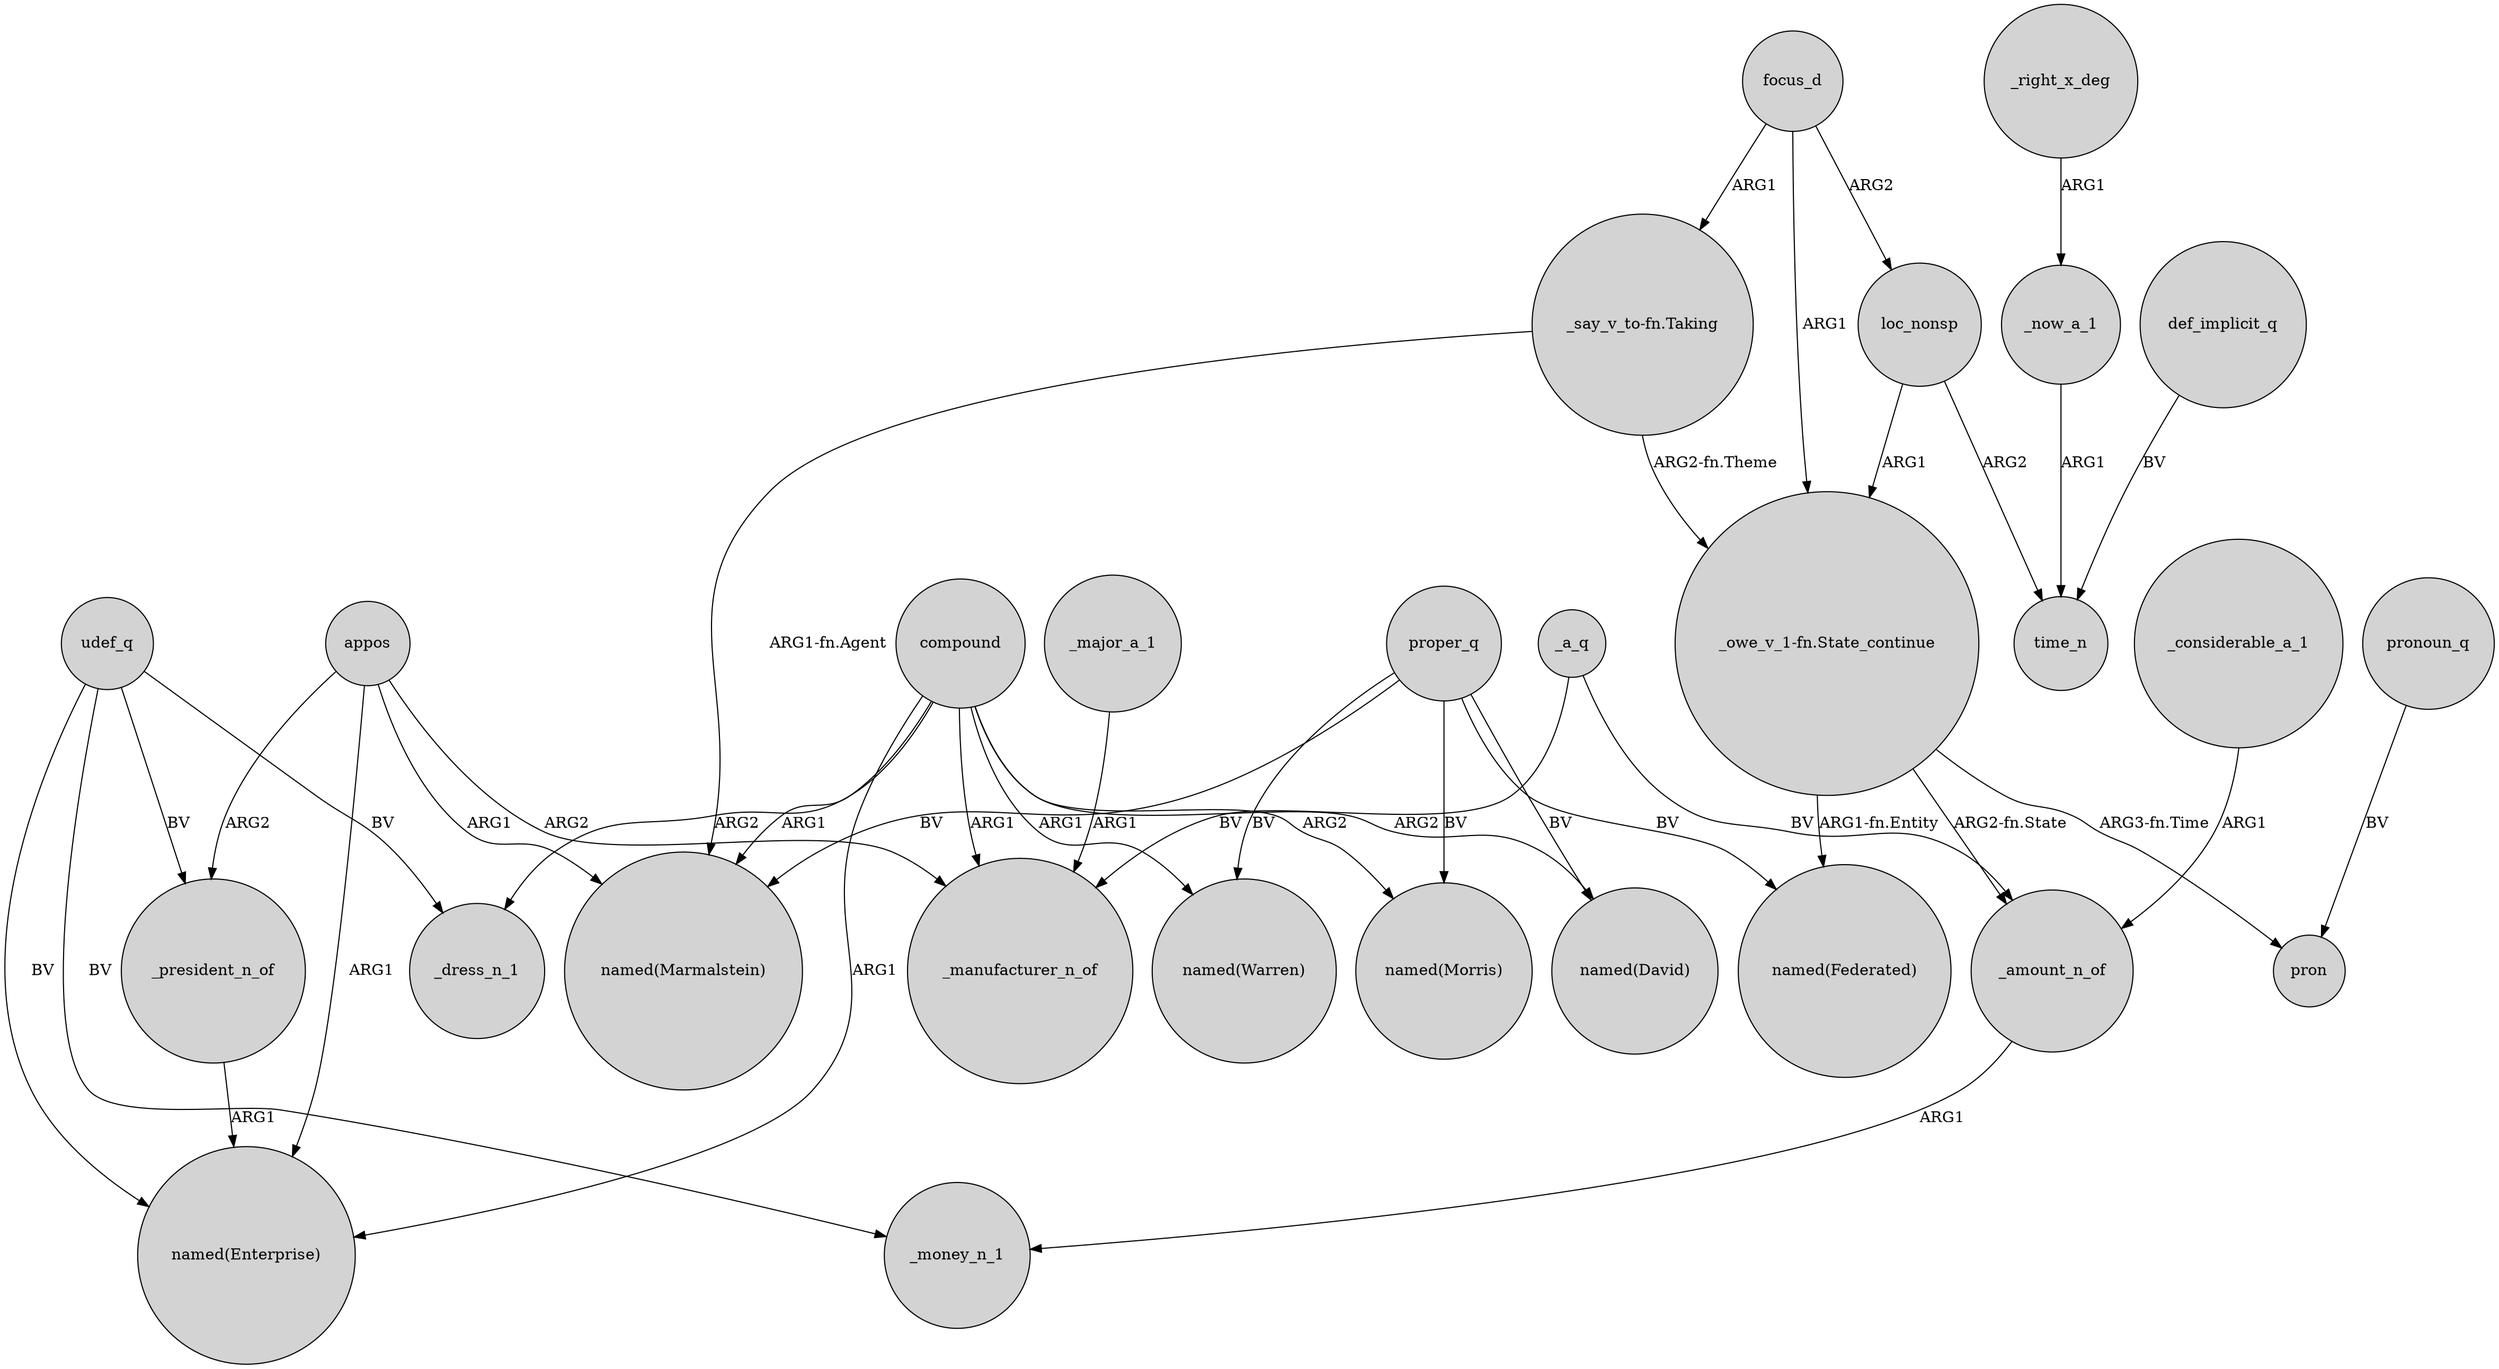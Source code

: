digraph {
	node [shape=circle style=filled]
	appos -> _president_n_of [label=ARG2]
	compound -> "named(Enterprise)" [label=ARG1]
	focus_d -> "_say_v_to-fn.Taking" [label=ARG1]
	proper_q -> "named(Federated)" [label=BV]
	udef_q -> _dress_n_1 [label=BV]
	_a_q -> _amount_n_of [label=BV]
	compound -> "named(Warren)" [label=ARG1]
	focus_d -> loc_nonsp [label=ARG2]
	compound -> "named(Morris)" [label=ARG2]
	_now_a_1 -> time_n [label=ARG1]
	"_owe_v_1-fn.State_continue" -> "named(Federated)" [label="ARG1-fn.Entity"]
	_right_x_deg -> _now_a_1 [label=ARG1]
	_a_q -> _manufacturer_n_of [label=BV]
	pronoun_q -> pron [label=BV]
	proper_q -> "named(Warren)" [label=BV]
	"_say_v_to-fn.Taking" -> "_owe_v_1-fn.State_continue" [label="ARG2-fn.Theme"]
	_president_n_of -> "named(Enterprise)" [label=ARG1]
	_major_a_1 -> _manufacturer_n_of [label=ARG1]
	udef_q -> _money_n_1 [label=BV]
	compound -> "named(Marmalstein)" [label=ARG1]
	loc_nonsp -> "_owe_v_1-fn.State_continue" [label=ARG1]
	proper_q -> "named(Marmalstein)" [label=BV]
	compound -> _dress_n_1 [label=ARG2]
	appos -> "named(Enterprise)" [label=ARG1]
	_considerable_a_1 -> _amount_n_of [label=ARG1]
	appos -> "named(Marmalstein)" [label=ARG1]
	appos -> _manufacturer_n_of [label=ARG2]
	compound -> _manufacturer_n_of [label=ARG1]
	_amount_n_of -> _money_n_1 [label=ARG1]
	loc_nonsp -> time_n [label=ARG2]
	udef_q -> "named(Enterprise)" [label=BV]
	def_implicit_q -> time_n [label=BV]
	udef_q -> _president_n_of [label=BV]
	focus_d -> "_owe_v_1-fn.State_continue" [label=ARG1]
	"_owe_v_1-fn.State_continue" -> _amount_n_of [label="ARG2-fn.State"]
	proper_q -> "named(David)" [label=BV]
	"_owe_v_1-fn.State_continue" -> pron [label="ARG3-fn.Time"]
	proper_q -> "named(Morris)" [label=BV]
	compound -> "named(David)" [label=ARG2]
	"_say_v_to-fn.Taking" -> "named(Marmalstein)" [label="ARG1-fn.Agent"]
}
